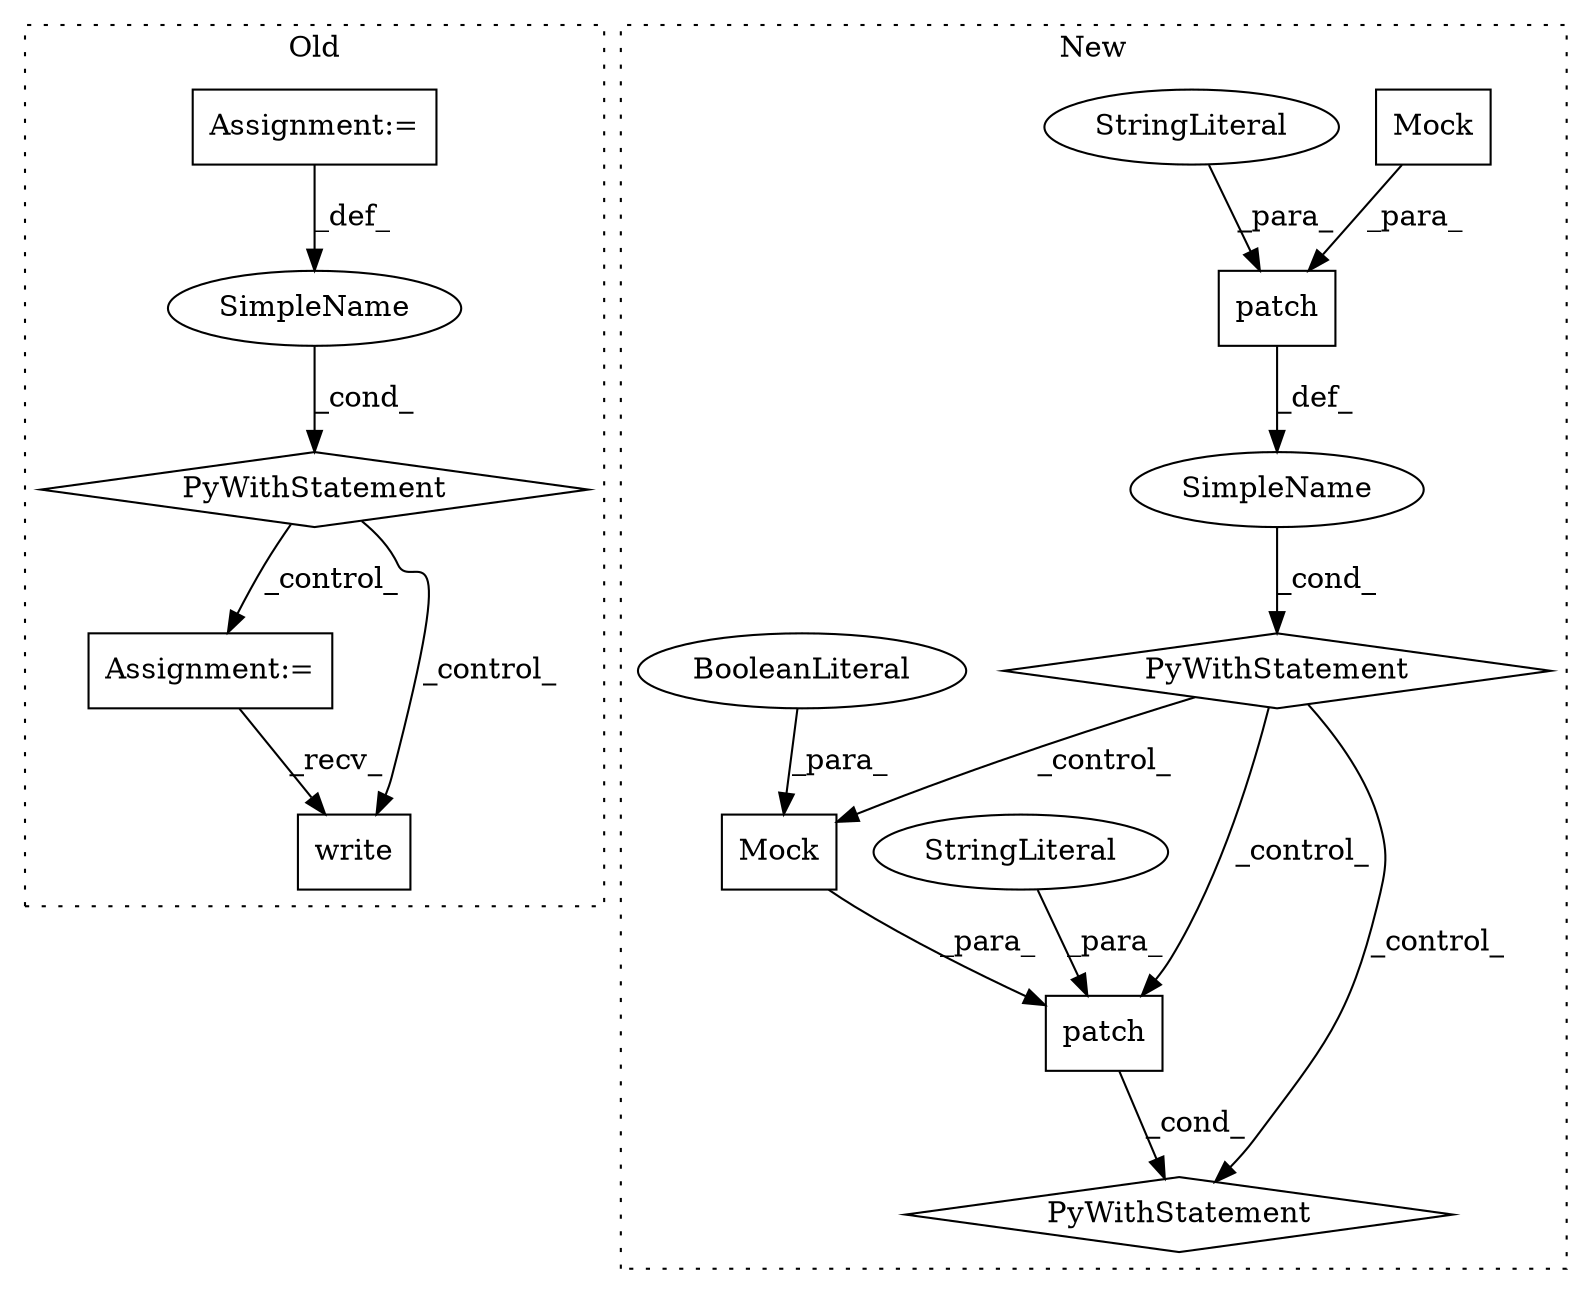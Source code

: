 digraph G {
subgraph cluster0 {
1 [label="PyWithStatement" a="104" s="1439,1478" l="10,2" shape="diamond"];
3 [label="Assignment:=" a="7" s="1519" l="2" shape="box"];
4 [label="SimpleName" a="42" s="" l="" shape="ellipse"];
6 [label="write" a="32" s="1625,1667" l="6,1" shape="box"];
9 [label="Assignment:=" a="7" s="1278" l="8" shape="box"];
label = "Old";
style="dotted";
}
subgraph cluster1 {
2 [label="Mock" a="32" s="1622,1631" l="5,1" shape="box"];
5 [label="patch" a="32" s="1594,1632" l="6,1" shape="box"];
7 [label="PyWithStatement" a="104" s="1579,1633" l="10,2" shape="diamond"];
8 [label="StringLiteral" a="45" s="1600" l="16" shape="ellipse"];
10 [label="SimpleName" a="42" s="" l="" shape="ellipse"];
11 [label="patch" a="32" s="1658,1691" l="6,1" shape="box"];
12 [label="Mock" a="32" s="1681,1690" l="5,1" shape="box"];
13 [label="BooleanLiteral" a="9" s="1686" l="4" shape="ellipse"];
14 [label="PyWithStatement" a="104" s="1643,1692" l="10,2" shape="diamond"];
15 [label="StringLiteral" a="45" s="1664" l="11" shape="ellipse"];
label = "New";
style="dotted";
}
1 -> 6 [label="_control_"];
1 -> 3 [label="_control_"];
2 -> 5 [label="_para_"];
3 -> 6 [label="_recv_"];
4 -> 1 [label="_cond_"];
5 -> 10 [label="_def_"];
7 -> 12 [label="_control_"];
7 -> 11 [label="_control_"];
7 -> 14 [label="_control_"];
8 -> 5 [label="_para_"];
9 -> 4 [label="_def_"];
10 -> 7 [label="_cond_"];
11 -> 14 [label="_cond_"];
12 -> 11 [label="_para_"];
13 -> 12 [label="_para_"];
15 -> 11 [label="_para_"];
}